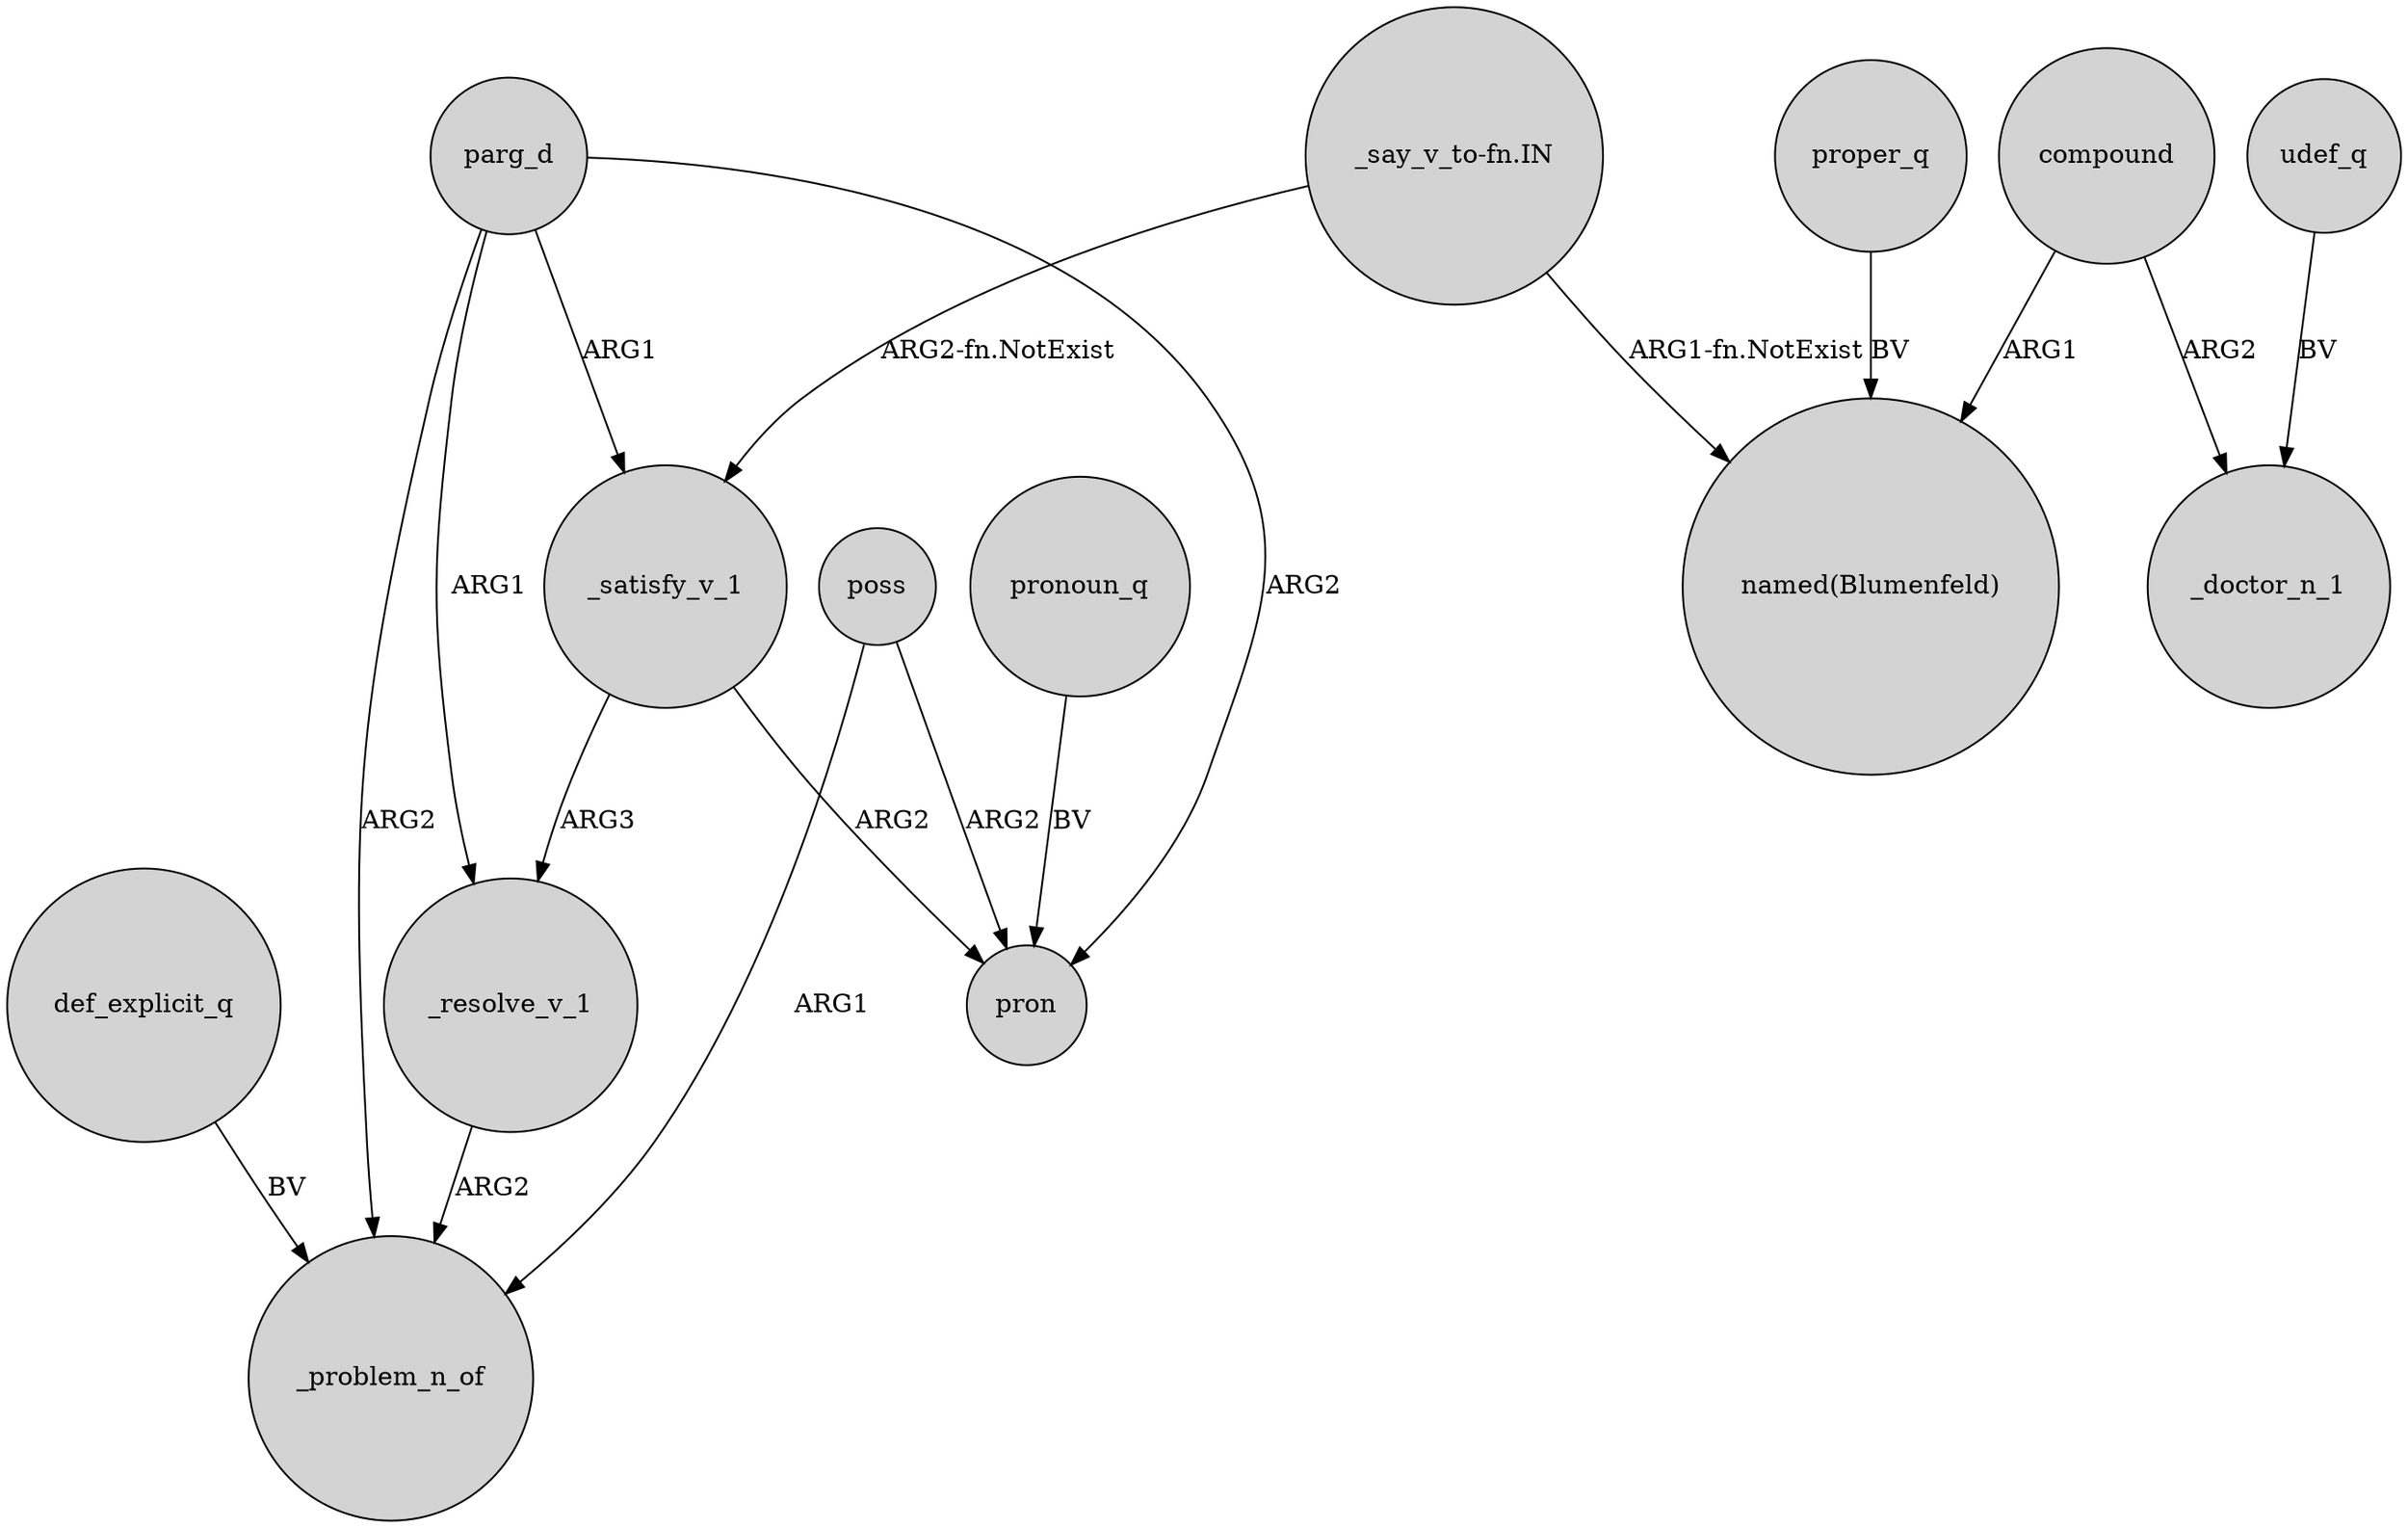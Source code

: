 digraph {
	node [shape=circle style=filled]
	def_explicit_q -> _problem_n_of [label=BV]
	compound -> "named(Blumenfeld)" [label=ARG1]
	compound -> _doctor_n_1 [label=ARG2]
	_satisfy_v_1 -> pron [label=ARG2]
	"_say_v_to-fn.IN" -> _satisfy_v_1 [label="ARG2-fn.NotExist"]
	"_say_v_to-fn.IN" -> "named(Blumenfeld)" [label="ARG1-fn.NotExist"]
	parg_d -> _resolve_v_1 [label=ARG1]
	pronoun_q -> pron [label=BV]
	poss -> pron [label=ARG2]
	udef_q -> _doctor_n_1 [label=BV]
	_resolve_v_1 -> _problem_n_of [label=ARG2]
	parg_d -> _problem_n_of [label=ARG2]
	_satisfy_v_1 -> _resolve_v_1 [label=ARG3]
	parg_d -> _satisfy_v_1 [label=ARG1]
	parg_d -> pron [label=ARG2]
	poss -> _problem_n_of [label=ARG1]
	proper_q -> "named(Blumenfeld)" [label=BV]
}
